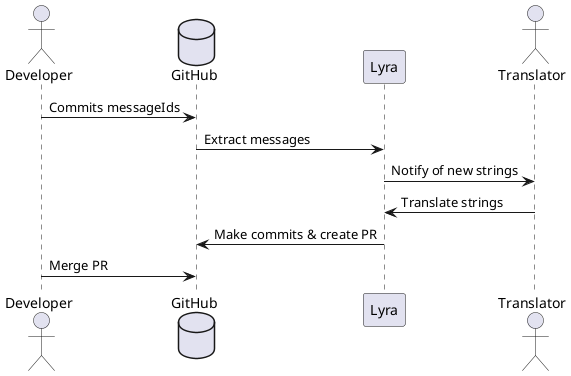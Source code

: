 @startuml lyra-sequence

actor dev as "Developer"
database git as "GitHub"
participant lyra as "Lyra"
actor trans as "Translator"


dev -> git: Commits messageIds
git -> lyra: Extract messages
lyra -> trans: Notify of new strings
lyra <- trans: Translate strings
git <- lyra: Make commits & create PR
dev -> git: Merge PR


@enduml